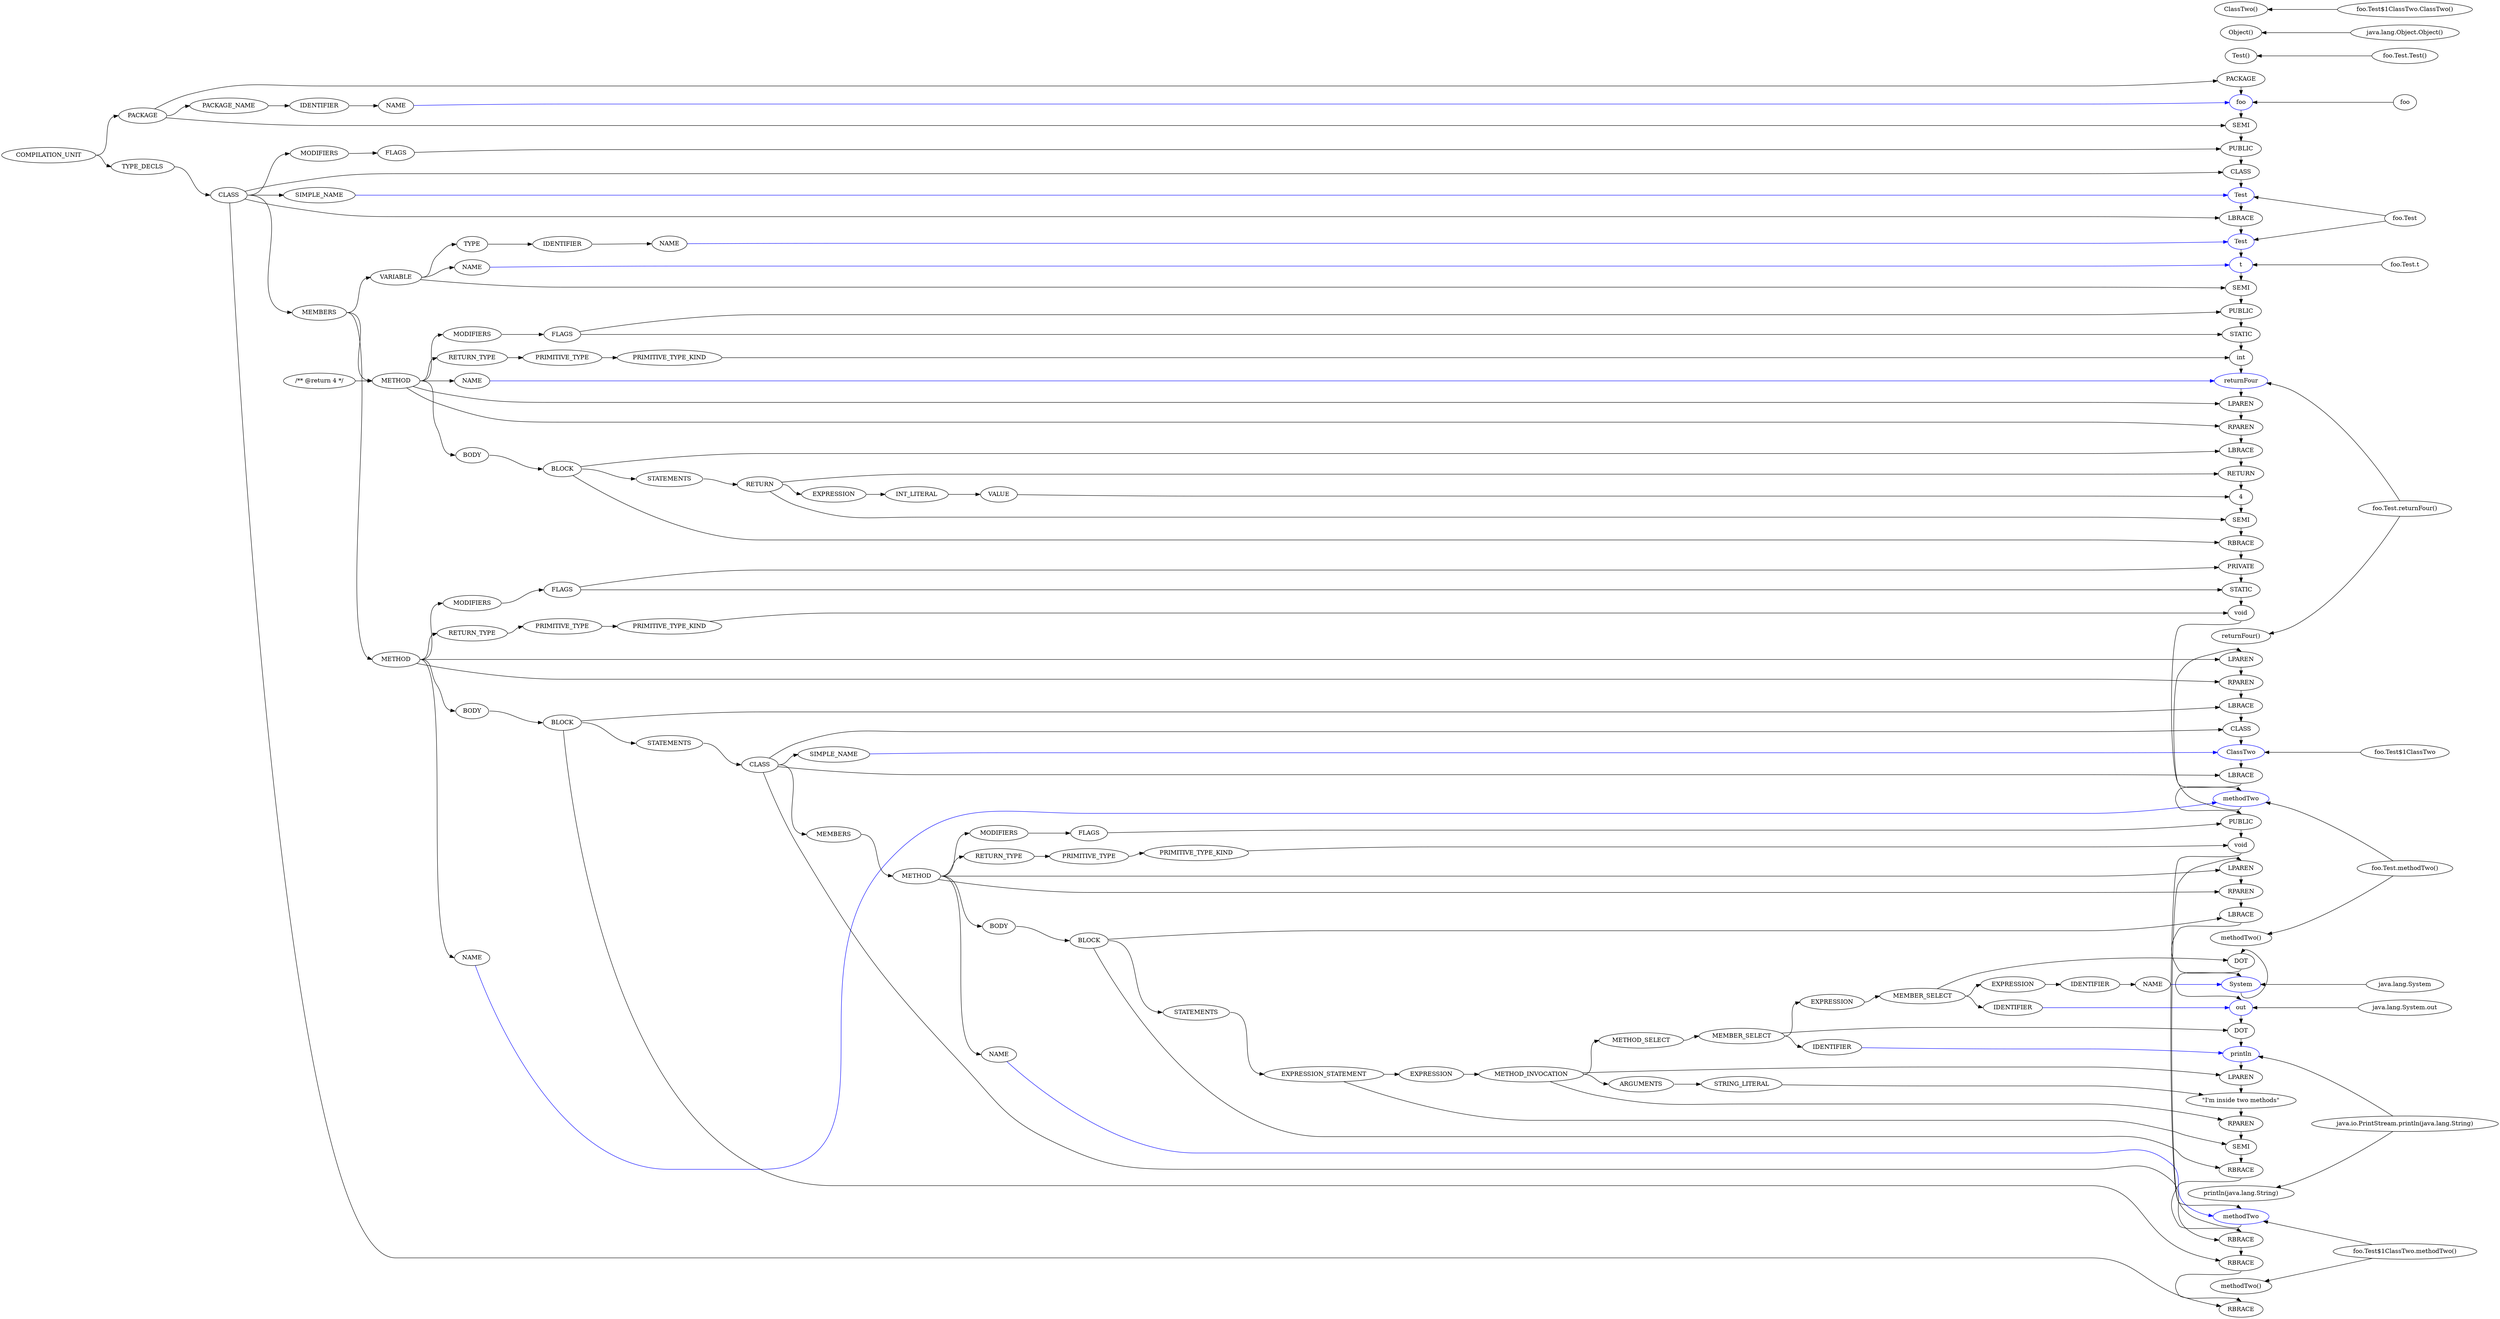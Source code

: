 digraph {
 rankdir=LR;
 subgraph {
  rank=same;
0 [ label="COMPILATION_UNIT" ];

 }
 subgraph {
  rank=same;
7 [ label="TYPE_DECLS" ];

2 [ label="PACKAGE" ];

 }
 subgraph {
  rank=same;
8 [ label="CLASS" ];

3 [ label="PACKAGE_NAME" ];

 }
 subgraph {
  rank=same;
13 [ label="SIMPLE_NAME" ];

15 [ label="MEMBERS" ];

10 [ label="MODIFIERS" ];

4 [ label="IDENTIFIER" ];

 }
 subgraph {
  rank=same;
46 [ label="METHOD" ];

16 [ label="VARIABLE" ];

26 [ label="METHOD" ];

11 [ label="FLAGS" ];

5 [ label="NAME" ];

 }
 subgraph {
  rank=same;
48 [ label="MODIFIERS" ];

58 [ label="BODY" ];

52 [ label="NAME" ];

54 [ label="RETURN_TYPE" ];

22 [ label="TYPE" ];

20 [ label="NAME" ];

28 [ label="MODIFIERS" ];

32 [ label="NAME" ];

38 [ label="BODY" ];

34 [ label="RETURN_TYPE" ];

 }
 subgraph {
  rank=same;
49 [ label="FLAGS" ];

59 [ label="BLOCK" ];

55 [ label="PRIMITIVE_TYPE" ];

23 [ label="IDENTIFIER" ];

29 [ label="FLAGS" ];

39 [ label="BLOCK" ];

35 [ label="PRIMITIVE_TYPE" ];

 }
 subgraph {
  rank=same;
60 [ label="STATEMENTS" ];

56 [ label="PRIMITIVE_TYPE_KIND" ];

24 [ label="NAME" ];

40 [ label="STATEMENTS" ];

36 [ label="PRIMITIVE_TYPE_KIND" ];

 }
 subgraph {
  rank=same;
61 [ label="CLASS" ];

41 [ label="RETURN" ];

 }
 subgraph {
  rank=same;
67 [ label="MEMBERS" ];

65 [ label="SIMPLE_NAME" ];

42 [ label="EXPRESSION" ];

 }
 subgraph {
  rank=same;
68 [ label="METHOD" ];

43 [ label="INT_LITERAL" ];

 }
 subgraph {
  rank=same;
75 [ label="RETURN_TYPE" ];

79 [ label="BODY" ];

73 [ label="NAME" ];

70 [ label="MODIFIERS" ];

44 [ label="VALUE" ];

 }
 subgraph {
  rank=same;
76 [ label="PRIMITIVE_TYPE" ];

80 [ label="BLOCK" ];

71 [ label="FLAGS" ];

 }
 subgraph {
  rank=same;
77 [ label="PRIMITIVE_TYPE_KIND" ];

81 [ label="STATEMENTS" ];

 }
 subgraph {
  rank=same;
82 [ label="EXPRESSION_STATEMENT" ];

 }
 subgraph {
  rank=same;
83 [ label="EXPRESSION" ];

 }
 subgraph {
  rank=same;
84 [ label="METHOD_INVOCATION" ];

 }
 subgraph {
  rank=same;
85 [ label="METHOD_SELECT" ];

97 [ label="ARGUMENTS" ];

 }
 subgraph {
  rank=same;
86 [ label="MEMBER_SELECT" ];

98 [ label="STRING_LITERAL" ];

 }
 subgraph {
  rank=same;
95 [ label="IDENTIFIER" ];

87 [ label="EXPRESSION" ];

 }
 subgraph {
  rank=same;
88 [ label="MEMBER_SELECT" ];

 }
 subgraph {
  rank=same;
89 [ label="EXPRESSION" ];

93 [ label="IDENTIFIER" ];

 }
 subgraph {
  rank=same;
90 [ label="IDENTIFIER" ];

 }
 subgraph {
  rank=same;
91 [ label="NAME" ];

 }
 subgraph {
112 [ label="/** @return 4 */" ];

 }
 subgraph {
  rank=max;
154 [ label="foo" ];

155 [ label="foo.Test" ];

156 [ label="foo.Test.Test()" ];

158 [ label="java.lang.Object.Object()" ];

160 [ label="foo.Test.t" ];

161 [ label="foo.Test.returnFour()" ];

163 [ label="foo.Test.methodTwo()" ];

165 [ label="foo.Test$1ClassTwo" ];

166 [ label="foo.Test$1ClassTwo.ClassTwo()" ];

168 [ label="foo.Test$1ClassTwo.methodTwo()" ];

170 [ label="java.io.PrintStream.println(java.lang.String)" ];

172 [ label="java.lang.System.out" ];

173 [ label="java.lang.System" ];

 }
 subgraph {
157 [ label="Test()" ];

159 [ label="Object()" ];

162 [ label="returnFour()" ];

164 [ label="methodTwo()" ];

167 [ label="ClassTwo()" ];

169 [ label="methodTwo()" ];

171 [ label="println(java.lang.String)" ];

 }
 subgraph {
  rank=same;
101 [ label="PACKAGE" ];

102 [ label="foo" , color=blue];

103 [ label="SEMI" ];

104 [ label="PUBLIC" ];

105 [ label="CLASS" ];

106 [ label="Test" , color=blue];

107 [ label="LBRACE" ];

108 [ label="Test" , color=blue];

109 [ label="t" , color=blue];

110 [ label="SEMI" ];

111 [ label="PUBLIC" ];

113 [ label="STATIC" ];

114 [ label="int" ];

115 [ label="returnFour" , color=blue];

116 [ label="LPAREN" ];

117 [ label="RPAREN" ];

118 [ label="LBRACE" ];

119 [ label="RETURN" ];

120 [ label="4" ];

121 [ label="SEMI" ];

122 [ label="RBRACE" ];

123 [ label="PRIVATE" ];

124 [ label="STATIC" ];

125 [ label="void" ];

126 [ label="methodTwo" , color=blue];

127 [ label="LPAREN" ];

128 [ label="RPAREN" ];

129 [ label="LBRACE" ];

130 [ label="CLASS" ];

131 [ label="ClassTwo" , color=blue];

132 [ label="LBRACE" ];

133 [ label="PUBLIC" ];

134 [ label="void" ];

135 [ label="methodTwo" , color=blue];

136 [ label="LPAREN" ];

137 [ label="RPAREN" ];

138 [ label="LBRACE" ];

139 [ label="System" , color=blue];

140 [ label="DOT" ];

141 [ label="out" , color=blue];

142 [ label="DOT" ];

143 [ label="println" , color=blue];

144 [ label="LPAREN" ];

145 [ label="\"I'm inside two methods\"" ];

146 [ label="RPAREN" ];

147 [ label="SEMI" ];

148 [ label="RBRACE" ];

149 [ label="RBRACE" ];

150 [ label="RBRACE" ];

151 [ label="RBRACE" ];

 }
2 -> 3 [ headport=w, tailport=e];

3 -> 4 [ headport=w, tailport=e];

4 -> 5 [ headport=w, tailport=e];

0 -> 7 [ headport=w, tailport=e];

7 -> 8 [ headport=w, tailport=e];

10 -> 11 [ headport=w, tailport=e];

8 -> 13 [ headport=w, tailport=e];

8 -> 15 [ headport=w, tailport=e];

15 -> 16 [ headport=w, tailport=e];

16 -> 20 [ headport=w, tailport=e];

16 -> 22 [ headport=w, tailport=e];

22 -> 23 [ headport=w, tailport=e];

23 -> 24 [ headport=w, tailport=e];

15 -> 26 [ headport=w, tailport=e];

28 -> 29 [ headport=w, tailport=e];

26 -> 32 [ headport=w, tailport=e];

26 -> 34 [ headport=w, tailport=e];

34 -> 35 [ headport=w, tailport=e];

35 -> 36 [ headport=w, tailport=e];

26 -> 38 [ headport=w, tailport=e];

38 -> 39 [ headport=w, tailport=e];

39 -> 40 [ headport=w, tailport=e];

40 -> 41 [ headport=w, tailport=e];

41 -> 42 [ headport=w, tailport=e];

42 -> 43 [ headport=w, tailport=e];

43 -> 44 [ headport=w, tailport=e];

15 -> 46 [ headport=w, tailport=e];

48 -> 49 [ headport=w, tailport=e];

46 -> 52 [ headport=w, tailport=e];

46 -> 54 [ headport=w, tailport=e];

54 -> 55 [ headport=w, tailport=e];

55 -> 56 [ headport=w, tailport=e];

46 -> 58 [ headport=w, tailport=e];

58 -> 59 [ headport=w, tailport=e];

59 -> 60 [ headport=w, tailport=e];

60 -> 61 [ headport=w, tailport=e];

61 -> 65 [ headport=w, tailport=e];

61 -> 67 [ headport=w, tailport=e];

67 -> 68 [ headport=w, tailport=e];

70 -> 71 [ headport=w, tailport=e];

68 -> 73 [ headport=w, tailport=e];

68 -> 75 [ headport=w, tailport=e];

75 -> 76 [ headport=w, tailport=e];

76 -> 77 [ headport=w, tailport=e];

68 -> 79 [ headport=w, tailport=e];

79 -> 80 [ headport=w, tailport=e];

80 -> 81 [ headport=w, tailport=e];

81 -> 82 [ headport=w, tailport=e];

82 -> 83 [ headport=w, tailport=e];

83 -> 84 [ headport=w, tailport=e];

84 -> 85 [ headport=w, tailport=e];

85 -> 86 [ headport=w, tailport=e];

86 -> 87 [ headport=w, tailport=e];

87 -> 88 [ headport=w, tailport=e];

88 -> 89 [ headport=w, tailport=e];

89 -> 90 [ headport=w, tailport=e];

90 -> 91 [ headport=w, tailport=e];

88 -> 93 [ headport=w, tailport=e];

86 -> 95 [ headport=w, tailport=e];

84 -> 97 [ headport=w, tailport=e];

97 -> 98 [ headport=w, tailport=e];

101 -> 102 [ headport=n, tailport=s, weight=1000];

102 -> 103 [ headport=n, tailport=s, weight=1000];

103 -> 104 [ headport=n, tailport=s, weight=1000];

104 -> 105 [ headport=n, tailport=s, weight=1000];

105 -> 106 [ headport=n, tailport=s, weight=1000];

106 -> 107 [ headport=n, tailport=s, weight=1000];

107 -> 108 [ headport=n, tailport=s, weight=1000];

108 -> 109 [ headport=n, tailport=s, weight=1000];

109 -> 110 [ headport=n, tailport=s, weight=1000];

110 -> 111 [ headport=n, tailport=s, weight=1000];

111 -> 113 [ headport=n, tailport=s, weight=1000];

113 -> 114 [ headport=n, tailport=s, weight=1000];

114 -> 115 [ headport=n, tailport=s, weight=1000];

115 -> 116 [ headport=n, tailport=s, weight=1000];

116 -> 117 [ headport=n, tailport=s, weight=1000];

117 -> 118 [ headport=n, tailport=s, weight=1000];

118 -> 119 [ headport=n, tailport=s, weight=1000];

119 -> 120 [ headport=n, tailport=s, weight=1000];

120 -> 121 [ headport=n, tailport=s, weight=1000];

121 -> 122 [ headport=n, tailport=s, weight=1000];

122 -> 123 [ headport=n, tailport=s, weight=1000];

123 -> 124 [ headport=n, tailport=s, weight=1000];

124 -> 125 [ headport=n, tailport=s, weight=1000];

125 -> 126 [ headport=n, tailport=s, weight=1000];

126 -> 127 [ headport=n, tailport=s, weight=1000];

127 -> 128 [ headport=n, tailport=s, weight=1000];

128 -> 129 [ headport=n, tailport=s, weight=1000];

129 -> 130 [ headport=n, tailport=s, weight=1000];

130 -> 131 [ headport=n, tailport=s, weight=1000];

131 -> 132 [ headport=n, tailport=s, weight=1000];

132 -> 133 [ headport=n, tailport=s, weight=1000];

133 -> 134 [ headport=n, tailport=s, weight=1000];

134 -> 135 [ headport=n, tailport=s, weight=1000];

135 -> 136 [ headport=n, tailport=s, weight=1000];

136 -> 137 [ headport=n, tailport=s, weight=1000];

137 -> 138 [ headport=n, tailport=s, weight=1000];

138 -> 139 [ headport=n, tailport=s, weight=1000];

139 -> 140 [ headport=n, tailport=s, weight=1000];

140 -> 141 [ headport=n, tailport=s, weight=1000];

141 -> 142 [ headport=n, tailport=s, weight=1000];

142 -> 143 [ headport=n, tailport=s, weight=1000];

143 -> 144 [ headport=n, tailport=s, weight=1000];

144 -> 145 [ headport=n, tailport=s, weight=1000];

145 -> 146 [ headport=n, tailport=s, weight=1000];

146 -> 147 [ headport=n, tailport=s, weight=1000];

147 -> 148 [ headport=n, tailport=s, weight=1000];

148 -> 149 [ headport=n, tailport=s, weight=1000];

149 -> 150 [ headport=n, tailport=s, weight=1000];

150 -> 151 [ headport=n, tailport=s, weight=1000];

2 -> 101 [ ];

2 -> 103 [ ];

8 -> 105 [ ];

8 -> 107 [ ];

16 -> 110 [ ];

26 -> 116 [ ];

26 -> 117 [ ];

39 -> 118 [ ];

41 -> 119 [ ];

41 -> 121 [ ];

39 -> 122 [ ];

46 -> 127 [ ];

46 -> 128 [ ];

59 -> 129 [ ];

61 -> 130 [ ];

61 -> 132 [ ];

68 -> 136 [ ];

68 -> 137 [ ];

80 -> 138 [ ];

88 -> 140 [ ];

86 -> 142 [ ];

84 -> 144 [ ];

98 -> 145 [ ];

84 -> 146 [ ];

82 -> 147 [ ];

80 -> 148 [ ];

61 -> 149 [ ];

59 -> 150 [ ];

8 -> 151 [ ];

5 -> 102 [ color=blue];

11 -> 104 [ ];

13 -> 106 [ color=blue];

20 -> 109 [ color=blue];

24 -> 108 [ color=blue];

29 -> 111 [ ];

29 -> 113 [ ];

32 -> 115 [ color=blue];

36 -> 114 [ ];

44 -> 120 [ ];

49 -> 123 [ ];

49 -> 124 [ ];

52 -> 126 [ color=blue];

56 -> 125 [ ];

65 -> 131 [ color=blue];

71 -> 133 [ ];

73 -> 135 [ color=blue];

77 -> 134 [ ];

91 -> 139 [ color=blue];

93 -> 141 [ color=blue];

95 -> 143 [ color=blue];

0 -> 2 [ headport=w, tailport=e];

8 -> 10 [ headport=w, tailport=e];

26 -> 28 [ headport=w, tailport=e];

46 -> 48 [ headport=w, tailport=e];

68 -> 70 [ headport=w, tailport=e];



154 -> 102 [ ];

155 -> 106 [ ];

156 -> 157 [ ];

158 -> 159 [ ];

160 -> 109 [ ];

155 -> 108 [ ];

161 -> 162 [ ];

161 -> 115 [ ];

163 -> 164 [ ];

163 -> 126 [ ];

165 -> 131 [ ];

166 -> 167 [ ];

168 -> 169 [ ];

168 -> 135 [ ];

170 -> 171 [ ];

170 -> 143 [ ];

172 -> 141 [ ];

173 -> 139 [ ];

112 -> 26 [ ];

}
